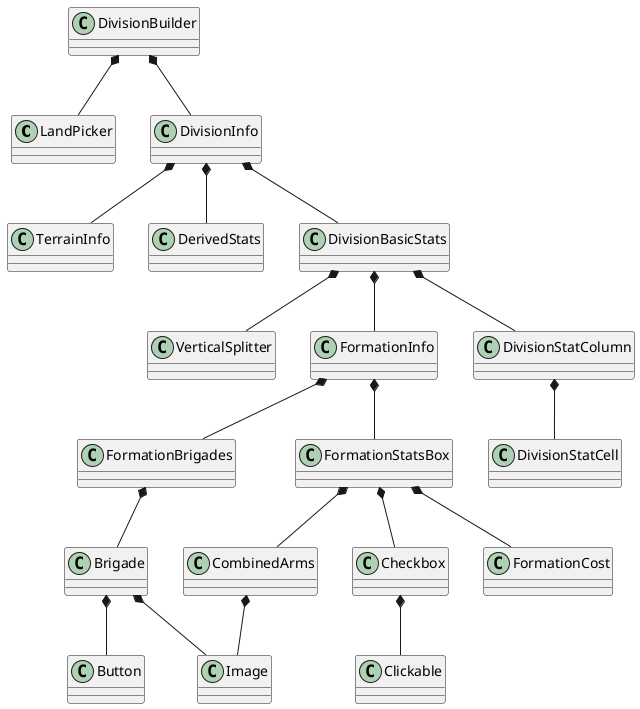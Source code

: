 @startuml

class LandPicker {
}

class TerrainInfo {
}

class DerivedStats {
}

class VerticalSplitter {
}

class Checkbox {
}
Checkbox *-- Clickable

class CombinedArms {
}
CombinedArms *-- Image

class Brigade {
}
Brigade *-- Button
Brigade *-- Image

class FormationBrigades {
}
FormationBrigades *-- Brigade

class FormationCost {
}

class FormationStatsBox {

}
FormationStatsBox *-- Checkbox
FormationStatsBox *-- CombinedArms
FormationStatsBox *-- FormationCost

class FormationInfo {
}
FormationInfo *-- FormationBrigades
FormationInfo *-- FormationStatsBox


class DivisionStatCell {
}

class DivisionStatColumn {
}
DivisionStatColumn *-- DivisionStatCell

class DivisionBasicStats {
}
DivisionBasicStats *-- VerticalSplitter
DivisionBasicStats *-- FormationInfo
DivisionBasicStats *-- DivisionStatColumn

class DivisionInfo {
}
DivisionInfo *-- DivisionBasicStats
DivisionInfo *-- TerrainInfo
DivisionInfo *-- DerivedStats

class DivisionBuilder {
}
DivisionBuilder *-- LandPicker
DivisionBuilder *-- DivisionInfo

@enduml